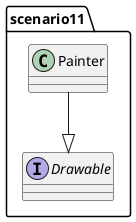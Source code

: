 @startuml
interface scenario11.Drawable
class scenario11.Painter
scenario11.Painter --|> scenario11.Drawable
@enduml
